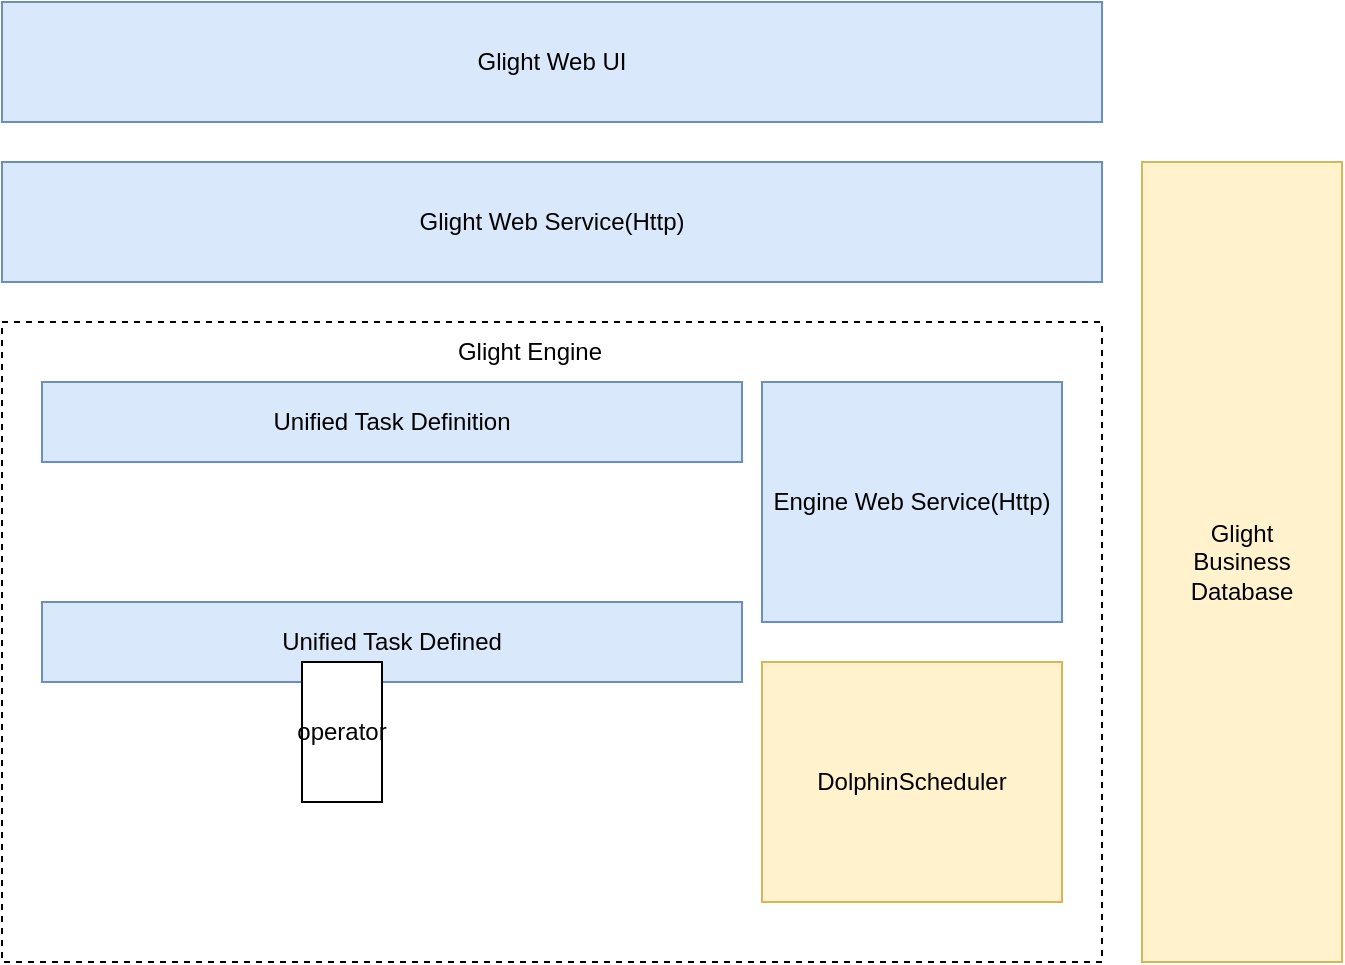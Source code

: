 <mxfile version="20.7.4" type="github">
  <diagram id="YVUoaGTMcWIvGlP6MnDf" name="第 1 页">
    <mxGraphModel dx="954" dy="559" grid="1" gridSize="10" guides="1" tooltips="1" connect="1" arrows="1" fold="1" page="1" pageScale="1" pageWidth="827" pageHeight="1169" math="0" shadow="0">
      <root>
        <mxCell id="0" />
        <mxCell id="1" parent="0" />
        <mxCell id="C4P6sSRYy0k-7sVb_2gp-1" value="" style="rounded=0;whiteSpace=wrap;html=1;dashed=1;" vertex="1" parent="1">
          <mxGeometry x="70" y="190" width="550" height="320" as="geometry" />
        </mxCell>
        <mxCell id="C4P6sSRYy0k-7sVb_2gp-2" value="Glight Web UI" style="rounded=0;whiteSpace=wrap;html=1;fillColor=#dae8fc;strokeColor=#6c8ebf;" vertex="1" parent="1">
          <mxGeometry x="70" y="30" width="550" height="60" as="geometry" />
        </mxCell>
        <mxCell id="C4P6sSRYy0k-7sVb_2gp-3" value="Glight Web Service(Http)" style="rounded=0;whiteSpace=wrap;html=1;fillColor=#dae8fc;strokeColor=#6c8ebf;" vertex="1" parent="1">
          <mxGeometry x="70" y="110" width="550" height="60" as="geometry" />
        </mxCell>
        <mxCell id="C4P6sSRYy0k-7sVb_2gp-4" value="Glight Engine" style="text;html=1;strokeColor=none;fillColor=none;align=center;verticalAlign=middle;whiteSpace=wrap;rounded=0;dashed=1;" vertex="1" parent="1">
          <mxGeometry x="254" y="190" width="160" height="30" as="geometry" />
        </mxCell>
        <mxCell id="C4P6sSRYy0k-7sVb_2gp-6" value="Glight&lt;br&gt;Business&lt;br&gt;Database" style="rounded=0;whiteSpace=wrap;html=1;fillColor=#fff2cc;strokeColor=#d6b656;" vertex="1" parent="1">
          <mxGeometry x="640" y="110" width="100" height="400" as="geometry" />
        </mxCell>
        <mxCell id="C4P6sSRYy0k-7sVb_2gp-7" value="Engine Web Service(Http)" style="rounded=0;whiteSpace=wrap;html=1;fillColor=#dae8fc;strokeColor=#6c8ebf;" vertex="1" parent="1">
          <mxGeometry x="450" y="220" width="150" height="120" as="geometry" />
        </mxCell>
        <mxCell id="C4P6sSRYy0k-7sVb_2gp-8" value="DolphinScheduler" style="rounded=0;whiteSpace=wrap;html=1;fillColor=#fff2cc;strokeColor=#d6b656;" vertex="1" parent="1">
          <mxGeometry x="450" y="360" width="150" height="120" as="geometry" />
        </mxCell>
        <mxCell id="C4P6sSRYy0k-7sVb_2gp-9" value="Unified Task Definition" style="rounded=0;whiteSpace=wrap;html=1;fillColor=#dae8fc;strokeColor=#6c8ebf;" vertex="1" parent="1">
          <mxGeometry x="90" y="220" width="350" height="40" as="geometry" />
        </mxCell>
        <mxCell id="C4P6sSRYy0k-7sVb_2gp-10" value="Unified Task Defined" style="rounded=0;whiteSpace=wrap;html=1;fillColor=#dae8fc;strokeColor=#6c8ebf;" vertex="1" parent="1">
          <mxGeometry x="90" y="330" width="350" height="40" as="geometry" />
        </mxCell>
        <mxCell id="C4P6sSRYy0k-7sVb_2gp-11" value="operator" style="rounded=0;whiteSpace=wrap;html=1;" vertex="1" parent="1">
          <mxGeometry x="220" y="360" width="40" height="70" as="geometry" />
        </mxCell>
      </root>
    </mxGraphModel>
  </diagram>
</mxfile>
